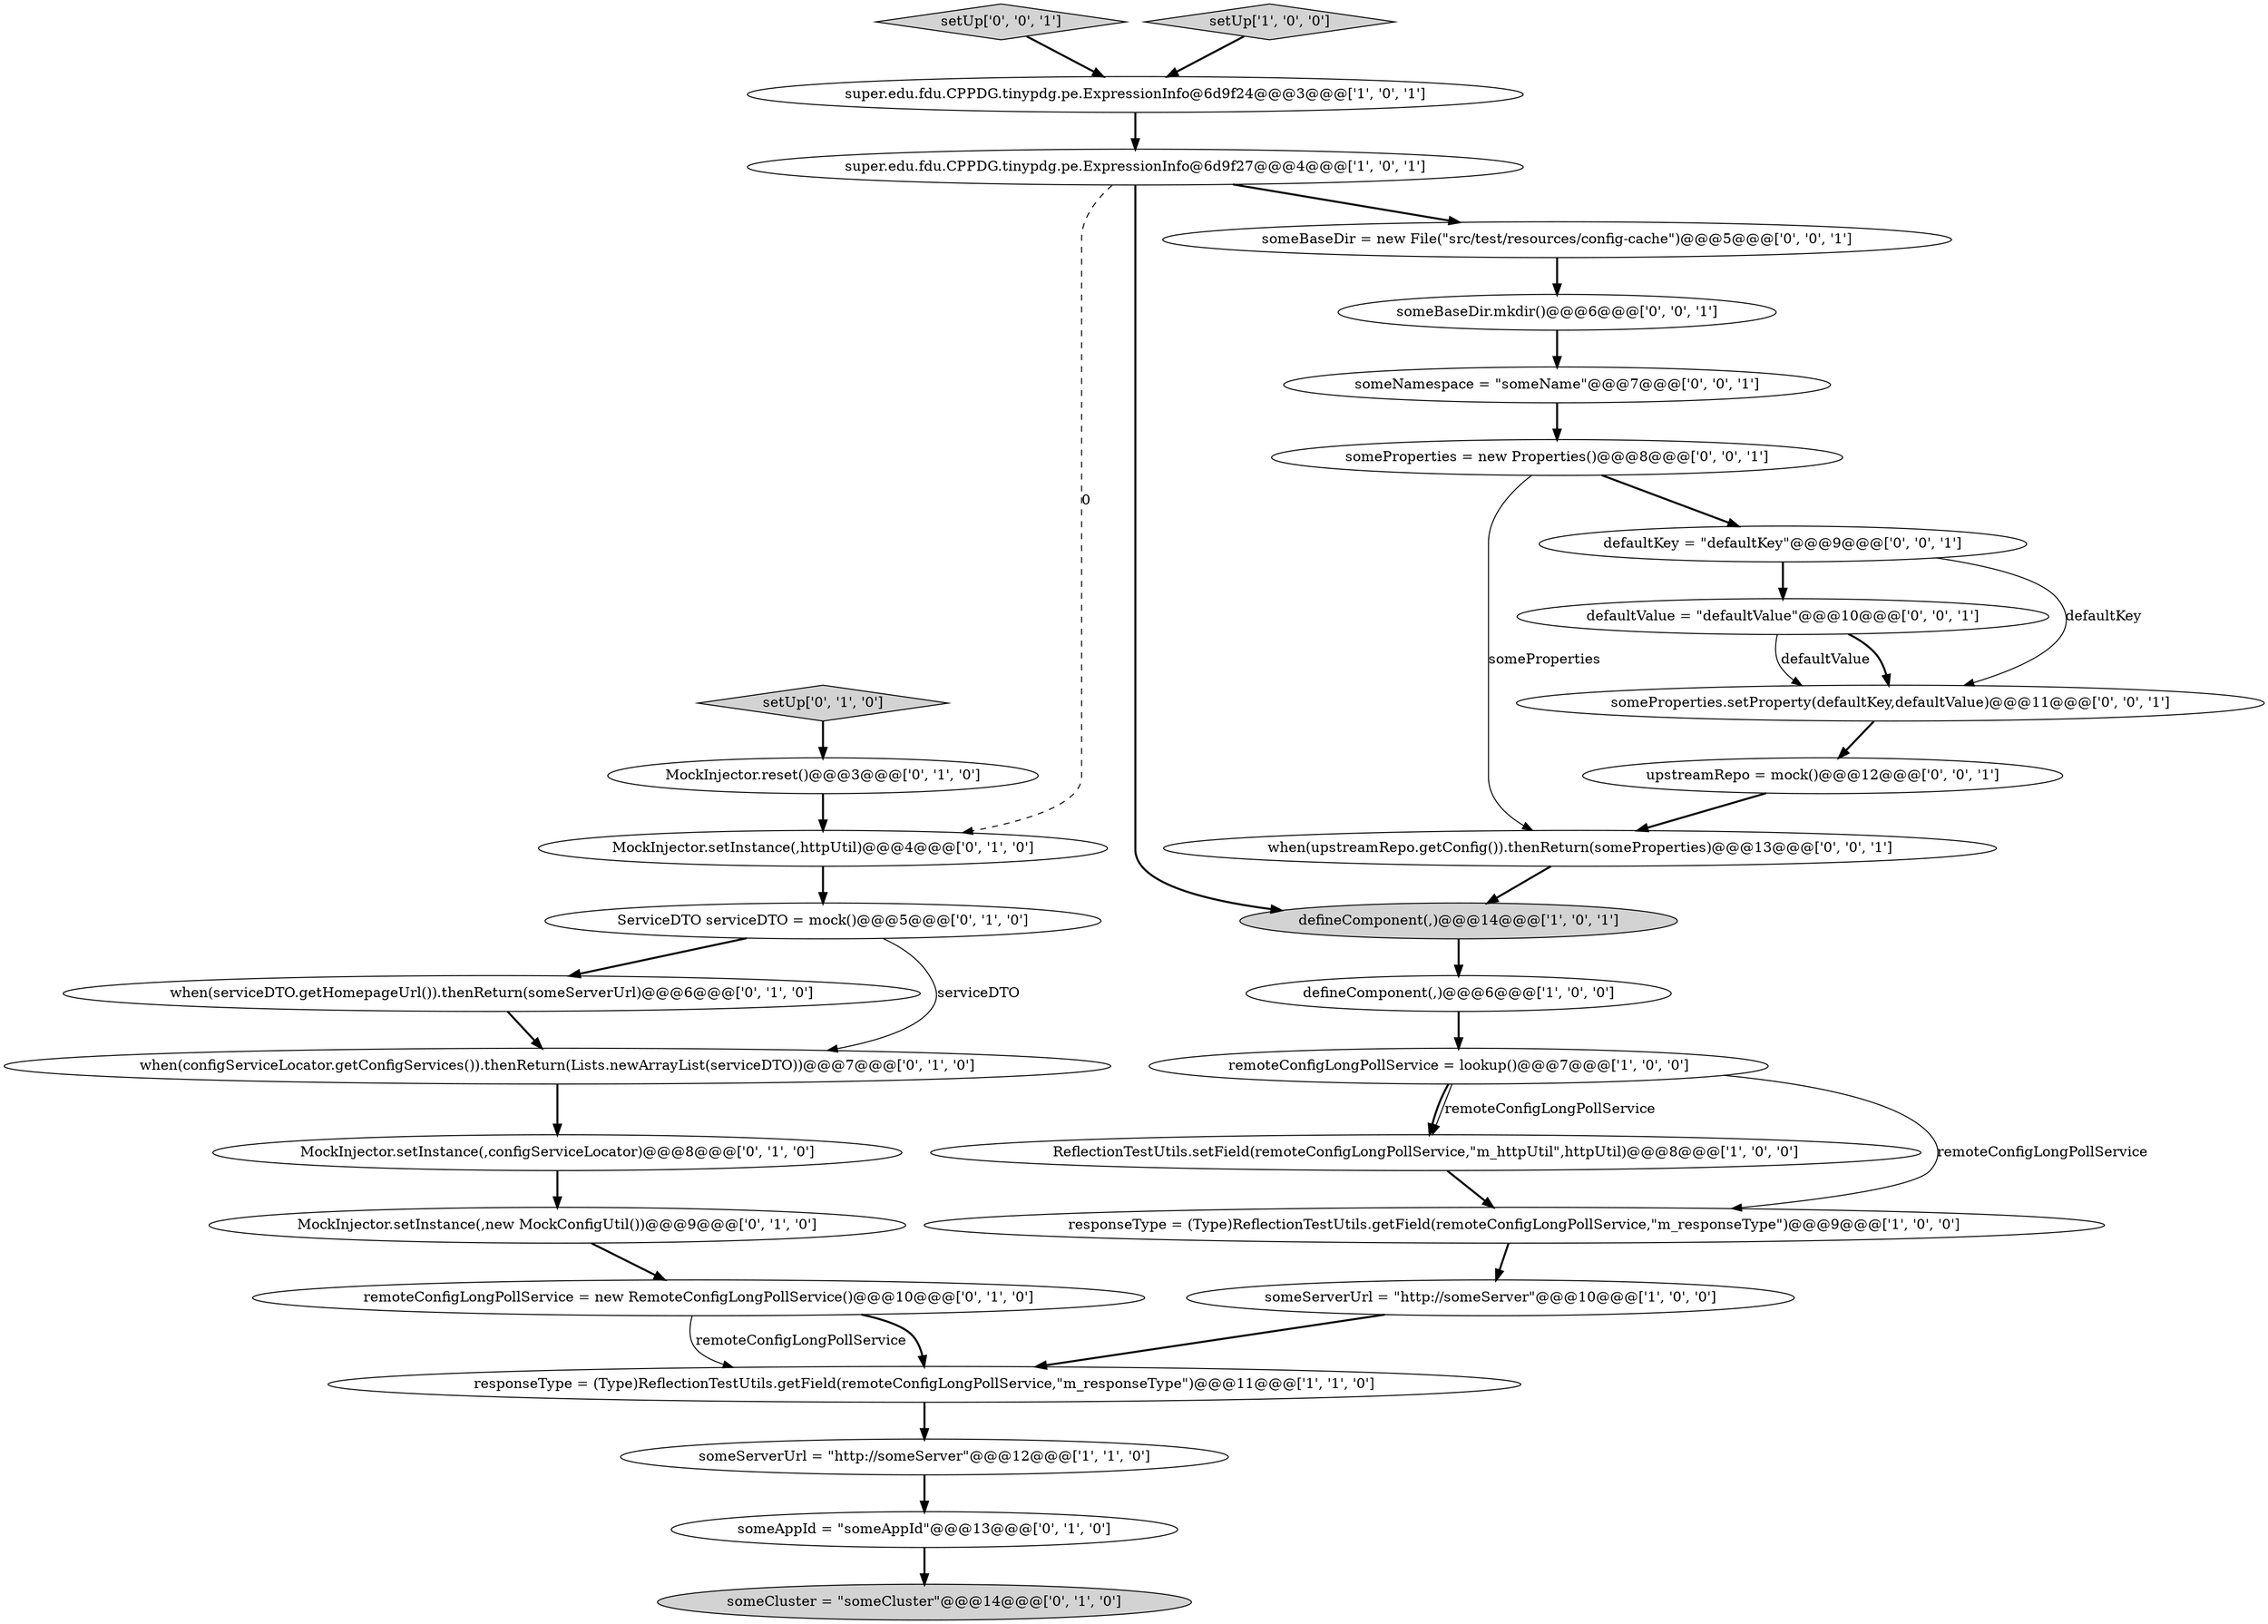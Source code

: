 digraph {
25 [style = filled, label = "someNamespace = \"someName\"@@@7@@@['0', '0', '1']", fillcolor = white, shape = ellipse image = "AAA0AAABBB3BBB"];
27 [style = filled, label = "setUp['0', '0', '1']", fillcolor = lightgray, shape = diamond image = "AAA0AAABBB3BBB"];
4 [style = filled, label = "defineComponent(,)@@@6@@@['1', '0', '0']", fillcolor = white, shape = ellipse image = "AAA0AAABBB1BBB"];
1 [style = filled, label = "setUp['1', '0', '0']", fillcolor = lightgray, shape = diamond image = "AAA0AAABBB1BBB"];
22 [style = filled, label = "someBaseDir = new File(\"src/test/resources/config-cache\")@@@5@@@['0', '0', '1']", fillcolor = white, shape = ellipse image = "AAA0AAABBB3BBB"];
7 [style = filled, label = "ReflectionTestUtils.setField(remoteConfigLongPollService,\"m_httpUtil\",httpUtil)@@@8@@@['1', '0', '0']", fillcolor = white, shape = ellipse image = "AAA0AAABBB1BBB"];
5 [style = filled, label = "responseType = (Type)ReflectionTestUtils.getField(remoteConfigLongPollService,\"m_responseType\")@@@9@@@['1', '0', '0']", fillcolor = white, shape = ellipse image = "AAA0AAABBB1BBB"];
29 [style = filled, label = "someBaseDir.mkdir()@@@6@@@['0', '0', '1']", fillcolor = white, shape = ellipse image = "AAA0AAABBB3BBB"];
28 [style = filled, label = "someProperties = new Properties()@@@8@@@['0', '0', '1']", fillcolor = white, shape = ellipse image = "AAA0AAABBB3BBB"];
10 [style = filled, label = "defineComponent(,)@@@14@@@['1', '0', '1']", fillcolor = lightgray, shape = ellipse image = "AAA0AAABBB1BBB"];
19 [style = filled, label = "MockInjector.setInstance(,httpUtil)@@@4@@@['0', '1', '0']", fillcolor = white, shape = ellipse image = "AAA1AAABBB2BBB"];
23 [style = filled, label = "someProperties.setProperty(defaultKey,defaultValue)@@@11@@@['0', '0', '1']", fillcolor = white, shape = ellipse image = "AAA0AAABBB3BBB"];
11 [style = filled, label = "when(serviceDTO.getHomepageUrl()).thenReturn(someServerUrl)@@@6@@@['0', '1', '0']", fillcolor = white, shape = ellipse image = "AAA0AAABBB2BBB"];
31 [style = filled, label = "defaultKey = \"defaultKey\"@@@9@@@['0', '0', '1']", fillcolor = white, shape = ellipse image = "AAA0AAABBB3BBB"];
17 [style = filled, label = "MockInjector.setInstance(,configServiceLocator)@@@8@@@['0', '1', '0']", fillcolor = white, shape = ellipse image = "AAA0AAABBB2BBB"];
24 [style = filled, label = "defaultValue = \"defaultValue\"@@@10@@@['0', '0', '1']", fillcolor = white, shape = ellipse image = "AAA0AAABBB3BBB"];
14 [style = filled, label = "someAppId = \"someAppId\"@@@13@@@['0', '1', '0']", fillcolor = white, shape = ellipse image = "AAA0AAABBB2BBB"];
18 [style = filled, label = "someCluster = \"someCluster\"@@@14@@@['0', '1', '0']", fillcolor = lightgray, shape = ellipse image = "AAA0AAABBB2BBB"];
6 [style = filled, label = "someServerUrl = \"http://someServer\"@@@10@@@['1', '0', '0']", fillcolor = white, shape = ellipse image = "AAA0AAABBB1BBB"];
15 [style = filled, label = "setUp['0', '1', '0']", fillcolor = lightgray, shape = diamond image = "AAA0AAABBB2BBB"];
13 [style = filled, label = "MockInjector.reset()@@@3@@@['0', '1', '0']", fillcolor = white, shape = ellipse image = "AAA0AAABBB2BBB"];
3 [style = filled, label = "responseType = (Type)ReflectionTestUtils.getField(remoteConfigLongPollService,\"m_responseType\")@@@11@@@['1', '1', '0']", fillcolor = white, shape = ellipse image = "AAA0AAABBB1BBB"];
21 [style = filled, label = "MockInjector.setInstance(,new MockConfigUtil())@@@9@@@['0', '1', '0']", fillcolor = white, shape = ellipse image = "AAA1AAABBB2BBB"];
30 [style = filled, label = "when(upstreamRepo.getConfig()).thenReturn(someProperties)@@@13@@@['0', '0', '1']", fillcolor = white, shape = ellipse image = "AAA0AAABBB3BBB"];
8 [style = filled, label = "someServerUrl = \"http://someServer\"@@@12@@@['1', '1', '0']", fillcolor = white, shape = ellipse image = "AAA0AAABBB1BBB"];
2 [style = filled, label = "remoteConfigLongPollService = lookup()@@@7@@@['1', '0', '0']", fillcolor = white, shape = ellipse image = "AAA0AAABBB1BBB"];
16 [style = filled, label = "remoteConfigLongPollService = new RemoteConfigLongPollService()@@@10@@@['0', '1', '0']", fillcolor = white, shape = ellipse image = "AAA1AAABBB2BBB"];
20 [style = filled, label = "ServiceDTO serviceDTO = mock()@@@5@@@['0', '1', '0']", fillcolor = white, shape = ellipse image = "AAA0AAABBB2BBB"];
12 [style = filled, label = "when(configServiceLocator.getConfigServices()).thenReturn(Lists.newArrayList(serviceDTO))@@@7@@@['0', '1', '0']", fillcolor = white, shape = ellipse image = "AAA0AAABBB2BBB"];
9 [style = filled, label = "super.edu.fdu.CPPDG.tinypdg.pe.ExpressionInfo@6d9f27@@@4@@@['1', '0', '1']", fillcolor = white, shape = ellipse image = "AAA0AAABBB1BBB"];
0 [style = filled, label = "super.edu.fdu.CPPDG.tinypdg.pe.ExpressionInfo@6d9f24@@@3@@@['1', '0', '1']", fillcolor = white, shape = ellipse image = "AAA0AAABBB1BBB"];
26 [style = filled, label = "upstreamRepo = mock()@@@12@@@['0', '0', '1']", fillcolor = white, shape = ellipse image = "AAA0AAABBB3BBB"];
9->22 [style = bold, label=""];
22->29 [style = bold, label=""];
28->31 [style = bold, label=""];
8->14 [style = bold, label=""];
2->5 [style = solid, label="remoteConfigLongPollService"];
11->12 [style = bold, label=""];
13->19 [style = bold, label=""];
14->18 [style = bold, label=""];
20->12 [style = solid, label="serviceDTO"];
17->21 [style = bold, label=""];
24->23 [style = bold, label=""];
2->7 [style = bold, label=""];
19->20 [style = bold, label=""];
21->16 [style = bold, label=""];
2->7 [style = solid, label="remoteConfigLongPollService"];
27->0 [style = bold, label=""];
0->9 [style = bold, label=""];
30->10 [style = bold, label=""];
28->30 [style = solid, label="someProperties"];
29->25 [style = bold, label=""];
4->2 [style = bold, label=""];
23->26 [style = bold, label=""];
24->23 [style = solid, label="defaultValue"];
9->19 [style = dashed, label="0"];
25->28 [style = bold, label=""];
12->17 [style = bold, label=""];
31->23 [style = solid, label="defaultKey"];
10->4 [style = bold, label=""];
16->3 [style = bold, label=""];
6->3 [style = bold, label=""];
16->3 [style = solid, label="remoteConfigLongPollService"];
3->8 [style = bold, label=""];
15->13 [style = bold, label=""];
7->5 [style = bold, label=""];
31->24 [style = bold, label=""];
26->30 [style = bold, label=""];
5->6 [style = bold, label=""];
9->10 [style = bold, label=""];
1->0 [style = bold, label=""];
20->11 [style = bold, label=""];
}
